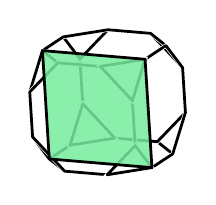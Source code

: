 % polymake for julian
% Fri Jul  6 09:28:25 2018
% unnamed

\begin{tikzpicture}[x  = {(0.9cm,-0.076cm)},
                    y  = {(-0.06cm,0.95cm)},
                    z  = {(-0.44cm,-0.29cm)},
                    scale = .3,
                    color = {lightgray}]


  % DEF POINTS
  \coordinate (v0_unnamed__1) at (2.414, 2.414, 1);
  \coordinate (v1_unnamed__1) at (2.414, 1, 2.414);
  \coordinate (v2_unnamed__1) at (2.414, 2.414, -1);
  \coordinate (v3_unnamed__1) at (1, 2.414, 2.414);
  \coordinate (v4_unnamed__1) at (2.414, 1, -2.414);
  \coordinate (v5_unnamed__1) at (2.414, -1, 2.414);
  \coordinate (v6_unnamed__1) at (1, 2.414, -2.414);
  \coordinate (v7_unnamed__1) at (2.414, -2.414, 1);
  \coordinate (v8_unnamed__1) at (-1, 2.414, 2.414);
  \coordinate (v9_unnamed__1) at (2.414, -1, -2.414);
  \coordinate (v10_unnamed__1) at (1, -2.414, 2.414);
  \coordinate (v11_unnamed__1) at (-2.414, 2.414, 1);
  \coordinate (v12_unnamed__1) at (2.414, -2.414, -1);
  \coordinate (v13_unnamed__1) at (-1, 2.414, -2.414);
  \coordinate (v14_unnamed__1) at (-2.414, 1, 2.414);
  \coordinate (v15_unnamed__1) at (1, -2.414, -2.414);
  \coordinate (v16_unnamed__1) at (-2.414, 2.414, -1);
  \coordinate (v17_unnamed__1) at (-1, -2.414, 2.414);
  \coordinate (v18_unnamed__1) at (-2.414, 1, -2.414);
  \coordinate (v19_unnamed__1) at (-2.414, -1, 2.414);
  \coordinate (v20_unnamed__1) at (-1, -2.414, -2.414);
  \coordinate (v21_unnamed__1) at (-2.414, -2.414, 1);
  \coordinate (v22_unnamed__1) at (-2.414, -1, -2.414);
  \coordinate (v23_unnamed__1) at (-2.414, -2.414, -1);


  % EDGES STYLE
  \definecolor{edgecolor_unnamed__1}{rgb}{ 0,0,0 }
  \tikzstyle{facestyle_unnamed__1} = [fill=none, fill opacity=0.85, preaction={draw=white, line cap=round, line width=1.5 pt}, draw=edgecolor_unnamed__1, line width=1 pt, line cap=round, line join=round]


  % FACES and EDGES and POINTS in the right order
  \draw[facestyle_unnamed__1] (v6_unnamed__1) -- (v2_unnamed__1) -- (v4_unnamed__1) -- (v6_unnamed__1) -- cycle;
  \draw[facestyle_unnamed__1] (v12_unnamed__1) -- (v7_unnamed__1) -- (v10_unnamed__1) -- (v17_unnamed__1) -- (v21_unnamed__1) -- (v23_unnamed__1) -- (v20_unnamed__1) -- (v15_unnamed__1) -- (v12_unnamed__1) -- cycle;
  \draw[facestyle_unnamed__1] (v11_unnamed__1) -- (v16_unnamed__1) -- (v18_unnamed__1) -- (v22_unnamed__1) -- (v23_unnamed__1) -- (v21_unnamed__1) -- (v19_unnamed__1) -- (v14_unnamed__1) -- (v11_unnamed__1) -- cycle;
  \draw[facestyle_unnamed__1] (v9_unnamed__1) -- (v12_unnamed__1) -- (v15_unnamed__1) -- (v9_unnamed__1) -- cycle;
  \draw[facestyle_unnamed__1] (v13_unnamed__1) -- (v6_unnamed__1) -- (v4_unnamed__1) -- (v9_unnamed__1) -- (v15_unnamed__1) -- (v20_unnamed__1) -- (v22_unnamed__1) -- (v18_unnamed__1) -- (v13_unnamed__1) -- cycle;


  %POINTS


  %FACETS
  \draw[facestyle_unnamed__1] (v16_unnamed__1) -- (v13_unnamed__1) -- (v18_unnamed__1) -- (v16_unnamed__1) -- cycle;


  %POINTS


  %FACETS
  \draw[facestyle_unnamed__1] (v22_unnamed__1) -- (v20_unnamed__1) -- (v23_unnamed__1) -- (v22_unnamed__1) -- cycle;


  %POINTS


  %FACETS
  \draw[facestyle_unnamed__1] (v19_unnamed__1) -- (v21_unnamed__1) -- (v17_unnamed__1) -- (v19_unnamed__1) -- cycle;


  %POINTS


  %FACETS
  \draw[facestyle_unnamed__1] (v8_unnamed__1) -- (v3_unnamed__1) -- (v0_unnamed__1) -- (v2_unnamed__1) -- (v6_unnamed__1) -- (v13_unnamed__1) -- (v16_unnamed__1) -- (v11_unnamed__1) -- (v8_unnamed__1) -- cycle;


  %POINTS


  %FACETS
  \draw[facestyle_unnamed__1] (v2_unnamed__1) -- (v0_unnamed__1) -- (v1_unnamed__1) -- (v5_unnamed__1) -- (v7_unnamed__1) -- (v12_unnamed__1) -- (v9_unnamed__1) -- (v4_unnamed__1) -- (v2_unnamed__1) -- cycle;


  %POINTS


  %FACETS
  \draw[facestyle_unnamed__1] (v8_unnamed__1) -- (v11_unnamed__1) -- (v14_unnamed__1) -- (v8_unnamed__1) -- cycle;


  %POINTS


  %FACETS
  \draw[facestyle_unnamed__1] (v1_unnamed__1) -- (v3_unnamed__1) -- (v8_unnamed__1) -- (v14_unnamed__1) -- (v19_unnamed__1) -- (v17_unnamed__1) -- (v10_unnamed__1) -- (v5_unnamed__1) -- (v1_unnamed__1) -- cycle;


  %POINTS


  %FACETS
  \draw[facestyle_unnamed__1] (v7_unnamed__1) -- (v5_unnamed__1) -- (v10_unnamed__1) -- (v7_unnamed__1) -- cycle;


  %POINTS


  %FACETS
  \draw[facestyle_unnamed__1] (v0_unnamed__1) -- (v3_unnamed__1) -- (v1_unnamed__1) -- (v0_unnamed__1) -- cycle;


  %POINTS


  %FACETS

  % DEF POINTS
  \coordinate (v0_unnamed__2) at (2.414, 2.414, 1);
  \coordinate (v1_unnamed__2) at (2.414, -2.414, 1);
  \coordinate (v2_unnamed__2) at (-2.414, 2.414, 1);
  \coordinate (v3_unnamed__2) at (-2.414, -2.414, 1);


  % EDGES STYLE
  \definecolor{edgecolor_unnamed__2}{rgb}{ 0,0,0 }

  % FACES STYLE
  \definecolor{facetcolor_unnamed__2}{rgb}{ 0.467,0.925,0.62 }

  \tikzstyle{facestyle_unnamed__2} = [fill=facetcolor_unnamed__2, fill opacity=0.85, draw=edgecolor_unnamed__2, line width=1 pt, line cap=round, line join=round]


  % FACES and EDGES and POINTS in the right order
  \draw[facestyle_unnamed__2] (v2_unnamed__2) -- (v0_unnamed__2) -- (v1_unnamed__2) -- (v3_unnamed__2) -- (v2_unnamed__2) -- cycle;


  %POINTS


  %FACETS

\end{tikzpicture}

